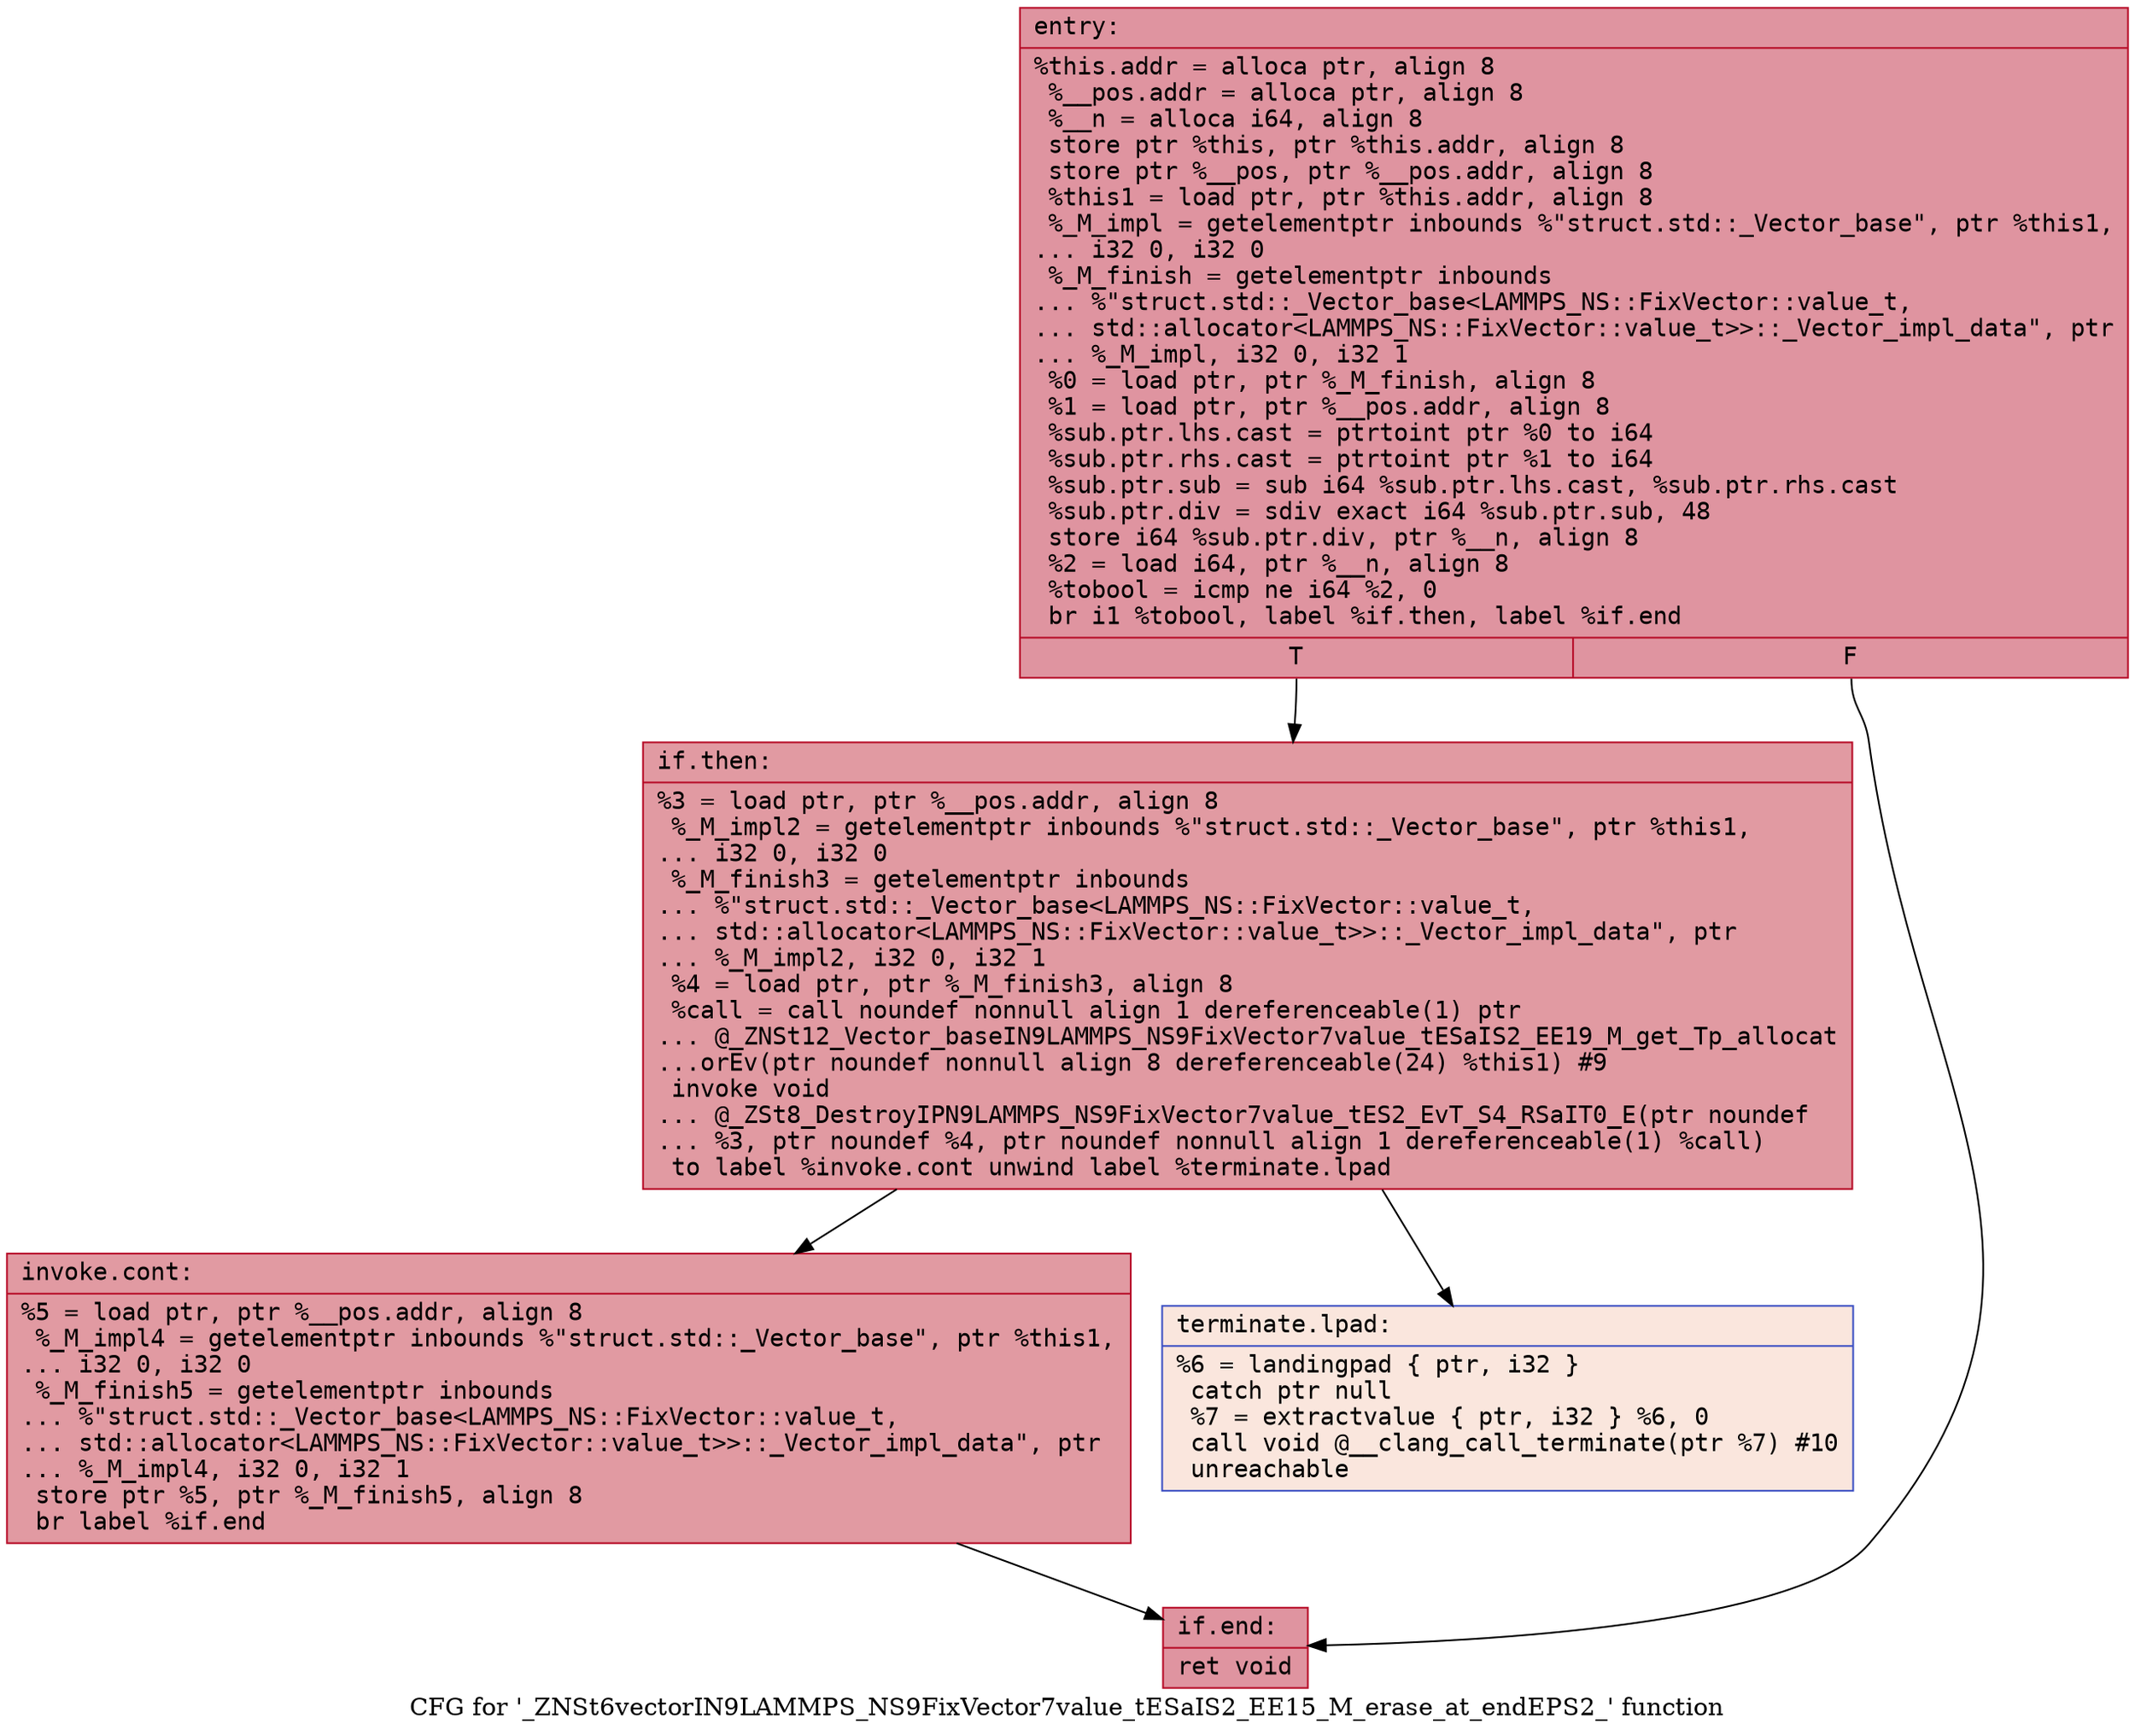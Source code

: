 digraph "CFG for '_ZNSt6vectorIN9LAMMPS_NS9FixVector7value_tESaIS2_EE15_M_erase_at_endEPS2_' function" {
	label="CFG for '_ZNSt6vectorIN9LAMMPS_NS9FixVector7value_tESaIS2_EE15_M_erase_at_endEPS2_' function";

	Node0x56349577faf0 [shape=record,color="#b70d28ff", style=filled, fillcolor="#b70d2870" fontname="Courier",label="{entry:\l|  %this.addr = alloca ptr, align 8\l  %__pos.addr = alloca ptr, align 8\l  %__n = alloca i64, align 8\l  store ptr %this, ptr %this.addr, align 8\l  store ptr %__pos, ptr %__pos.addr, align 8\l  %this1 = load ptr, ptr %this.addr, align 8\l  %_M_impl = getelementptr inbounds %\"struct.std::_Vector_base\", ptr %this1,\l... i32 0, i32 0\l  %_M_finish = getelementptr inbounds\l... %\"struct.std::_Vector_base\<LAMMPS_NS::FixVector::value_t,\l... std::allocator\<LAMMPS_NS::FixVector::value_t\>\>::_Vector_impl_data\", ptr\l... %_M_impl, i32 0, i32 1\l  %0 = load ptr, ptr %_M_finish, align 8\l  %1 = load ptr, ptr %__pos.addr, align 8\l  %sub.ptr.lhs.cast = ptrtoint ptr %0 to i64\l  %sub.ptr.rhs.cast = ptrtoint ptr %1 to i64\l  %sub.ptr.sub = sub i64 %sub.ptr.lhs.cast, %sub.ptr.rhs.cast\l  %sub.ptr.div = sdiv exact i64 %sub.ptr.sub, 48\l  store i64 %sub.ptr.div, ptr %__n, align 8\l  %2 = load i64, ptr %__n, align 8\l  %tobool = icmp ne i64 %2, 0\l  br i1 %tobool, label %if.then, label %if.end\l|{<s0>T|<s1>F}}"];
	Node0x56349577faf0:s0 -> Node0x5634957805d0[tooltip="entry -> if.then\nProbability 62.50%" ];
	Node0x56349577faf0:s1 -> Node0x563495780640[tooltip="entry -> if.end\nProbability 37.50%" ];
	Node0x5634957805d0 [shape=record,color="#b70d28ff", style=filled, fillcolor="#bb1b2c70" fontname="Courier",label="{if.then:\l|  %3 = load ptr, ptr %__pos.addr, align 8\l  %_M_impl2 = getelementptr inbounds %\"struct.std::_Vector_base\", ptr %this1,\l... i32 0, i32 0\l  %_M_finish3 = getelementptr inbounds\l... %\"struct.std::_Vector_base\<LAMMPS_NS::FixVector::value_t,\l... std::allocator\<LAMMPS_NS::FixVector::value_t\>\>::_Vector_impl_data\", ptr\l... %_M_impl2, i32 0, i32 1\l  %4 = load ptr, ptr %_M_finish3, align 8\l  %call = call noundef nonnull align 1 dereferenceable(1) ptr\l... @_ZNSt12_Vector_baseIN9LAMMPS_NS9FixVector7value_tESaIS2_EE19_M_get_Tp_allocat\l...orEv(ptr noundef nonnull align 8 dereferenceable(24) %this1) #9\l  invoke void\l... @_ZSt8_DestroyIPN9LAMMPS_NS9FixVector7value_tES2_EvT_S4_RSaIT0_E(ptr noundef\l... %3, ptr noundef %4, ptr noundef nonnull align 1 dereferenceable(1) %call)\l          to label %invoke.cont unwind label %terminate.lpad\l}"];
	Node0x5634957805d0 -> Node0x563495780b90[tooltip="if.then -> invoke.cont\nProbability 100.00%" ];
	Node0x5634957805d0 -> Node0x563495780c10[tooltip="if.then -> terminate.lpad\nProbability 0.00%" ];
	Node0x563495780b90 [shape=record,color="#b70d28ff", style=filled, fillcolor="#bb1b2c70" fontname="Courier",label="{invoke.cont:\l|  %5 = load ptr, ptr %__pos.addr, align 8\l  %_M_impl4 = getelementptr inbounds %\"struct.std::_Vector_base\", ptr %this1,\l... i32 0, i32 0\l  %_M_finish5 = getelementptr inbounds\l... %\"struct.std::_Vector_base\<LAMMPS_NS::FixVector::value_t,\l... std::allocator\<LAMMPS_NS::FixVector::value_t\>\>::_Vector_impl_data\", ptr\l... %_M_impl4, i32 0, i32 1\l  store ptr %5, ptr %_M_finish5, align 8\l  br label %if.end\l}"];
	Node0x563495780b90 -> Node0x563495780640[tooltip="invoke.cont -> if.end\nProbability 100.00%" ];
	Node0x563495780640 [shape=record,color="#b70d28ff", style=filled, fillcolor="#b70d2870" fontname="Courier",label="{if.end:\l|  ret void\l}"];
	Node0x563495780c10 [shape=record,color="#3d50c3ff", style=filled, fillcolor="#f3c7b170" fontname="Courier",label="{terminate.lpad:\l|  %6 = landingpad \{ ptr, i32 \}\l          catch ptr null\l  %7 = extractvalue \{ ptr, i32 \} %6, 0\l  call void @__clang_call_terminate(ptr %7) #10\l  unreachable\l}"];
}
